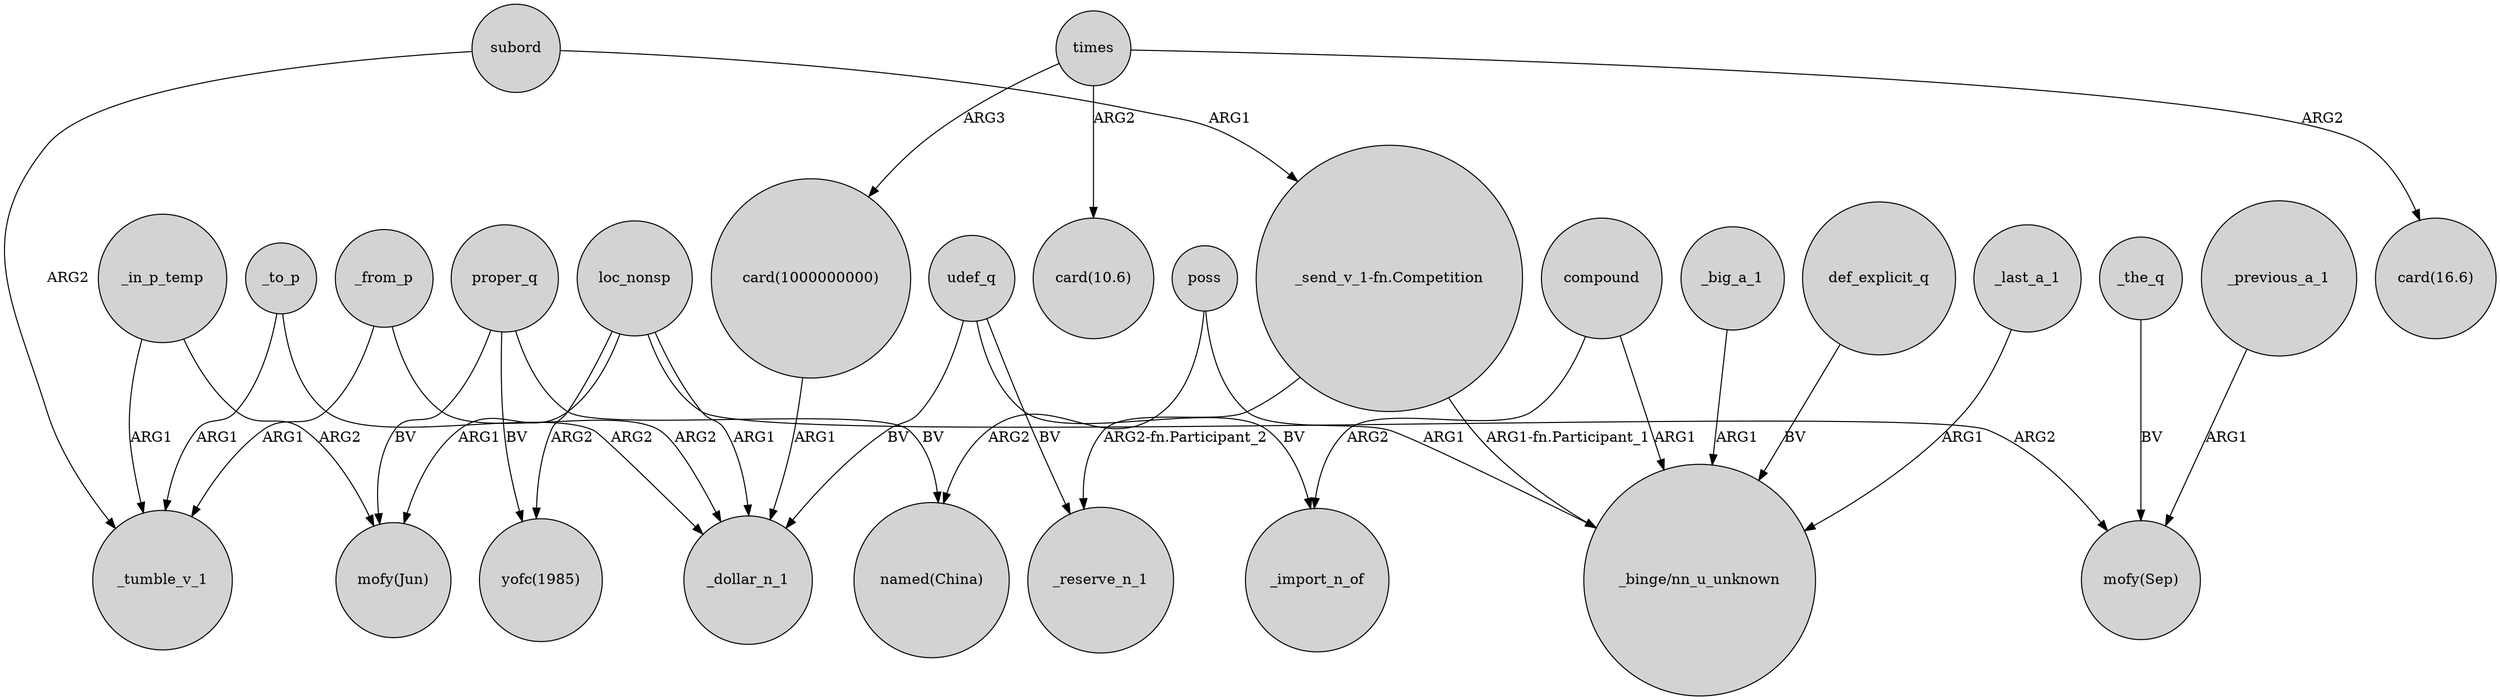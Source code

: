 digraph {
	node [shape=circle style=filled]
	"card(1000000000)" -> _dollar_n_1 [label=ARG1]
	poss -> "_binge/nn_u_unknown" [label=ARG1]
	subord -> "_send_v_1-fn.Competition" [label=ARG1]
	loc_nonsp -> _dollar_n_1 [label=ARG1]
	udef_q -> _reserve_n_1 [label=BV]
	proper_q -> "yofc(1985)" [label=BV]
	compound -> _import_n_of [label=ARG2]
	subord -> _tumble_v_1 [label=ARG2]
	loc_nonsp -> "yofc(1985)" [label=ARG2]
	times -> "card(10.6)" [label=ARG2]
	"_send_v_1-fn.Competition" -> _reserve_n_1 [label="ARG2-fn.Participant_2"]
	times -> "card(16.6)" [label=ARG2]
	_to_p -> _dollar_n_1 [label=ARG2]
	proper_q -> "mofy(Jun)" [label=BV]
	times -> "card(1000000000)" [label=ARG3]
	_in_p_temp -> "mofy(Jun)" [label=ARG2]
	_big_a_1 -> "_binge/nn_u_unknown" [label=ARG1]
	_the_q -> "mofy(Sep)" [label=BV]
	_to_p -> _tumble_v_1 [label=ARG1]
	_in_p_temp -> _tumble_v_1 [label=ARG1]
	loc_nonsp -> "mofy(Jun)" [label=ARG1]
	def_explicit_q -> "_binge/nn_u_unknown" [label=BV]
	_previous_a_1 -> "mofy(Sep)" [label=ARG1]
	udef_q -> _dollar_n_1 [label=BV]
	proper_q -> "named(China)" [label=BV]
	compound -> "_binge/nn_u_unknown" [label=ARG1]
	poss -> "named(China)" [label=ARG2]
	udef_q -> _import_n_of [label=BV]
	_from_p -> _tumble_v_1 [label=ARG1]
	loc_nonsp -> "mofy(Sep)" [label=ARG2]
	"_send_v_1-fn.Competition" -> "_binge/nn_u_unknown" [label="ARG1-fn.Participant_1"]
	_from_p -> _dollar_n_1 [label=ARG2]
	_last_a_1 -> "_binge/nn_u_unknown" [label=ARG1]
}
